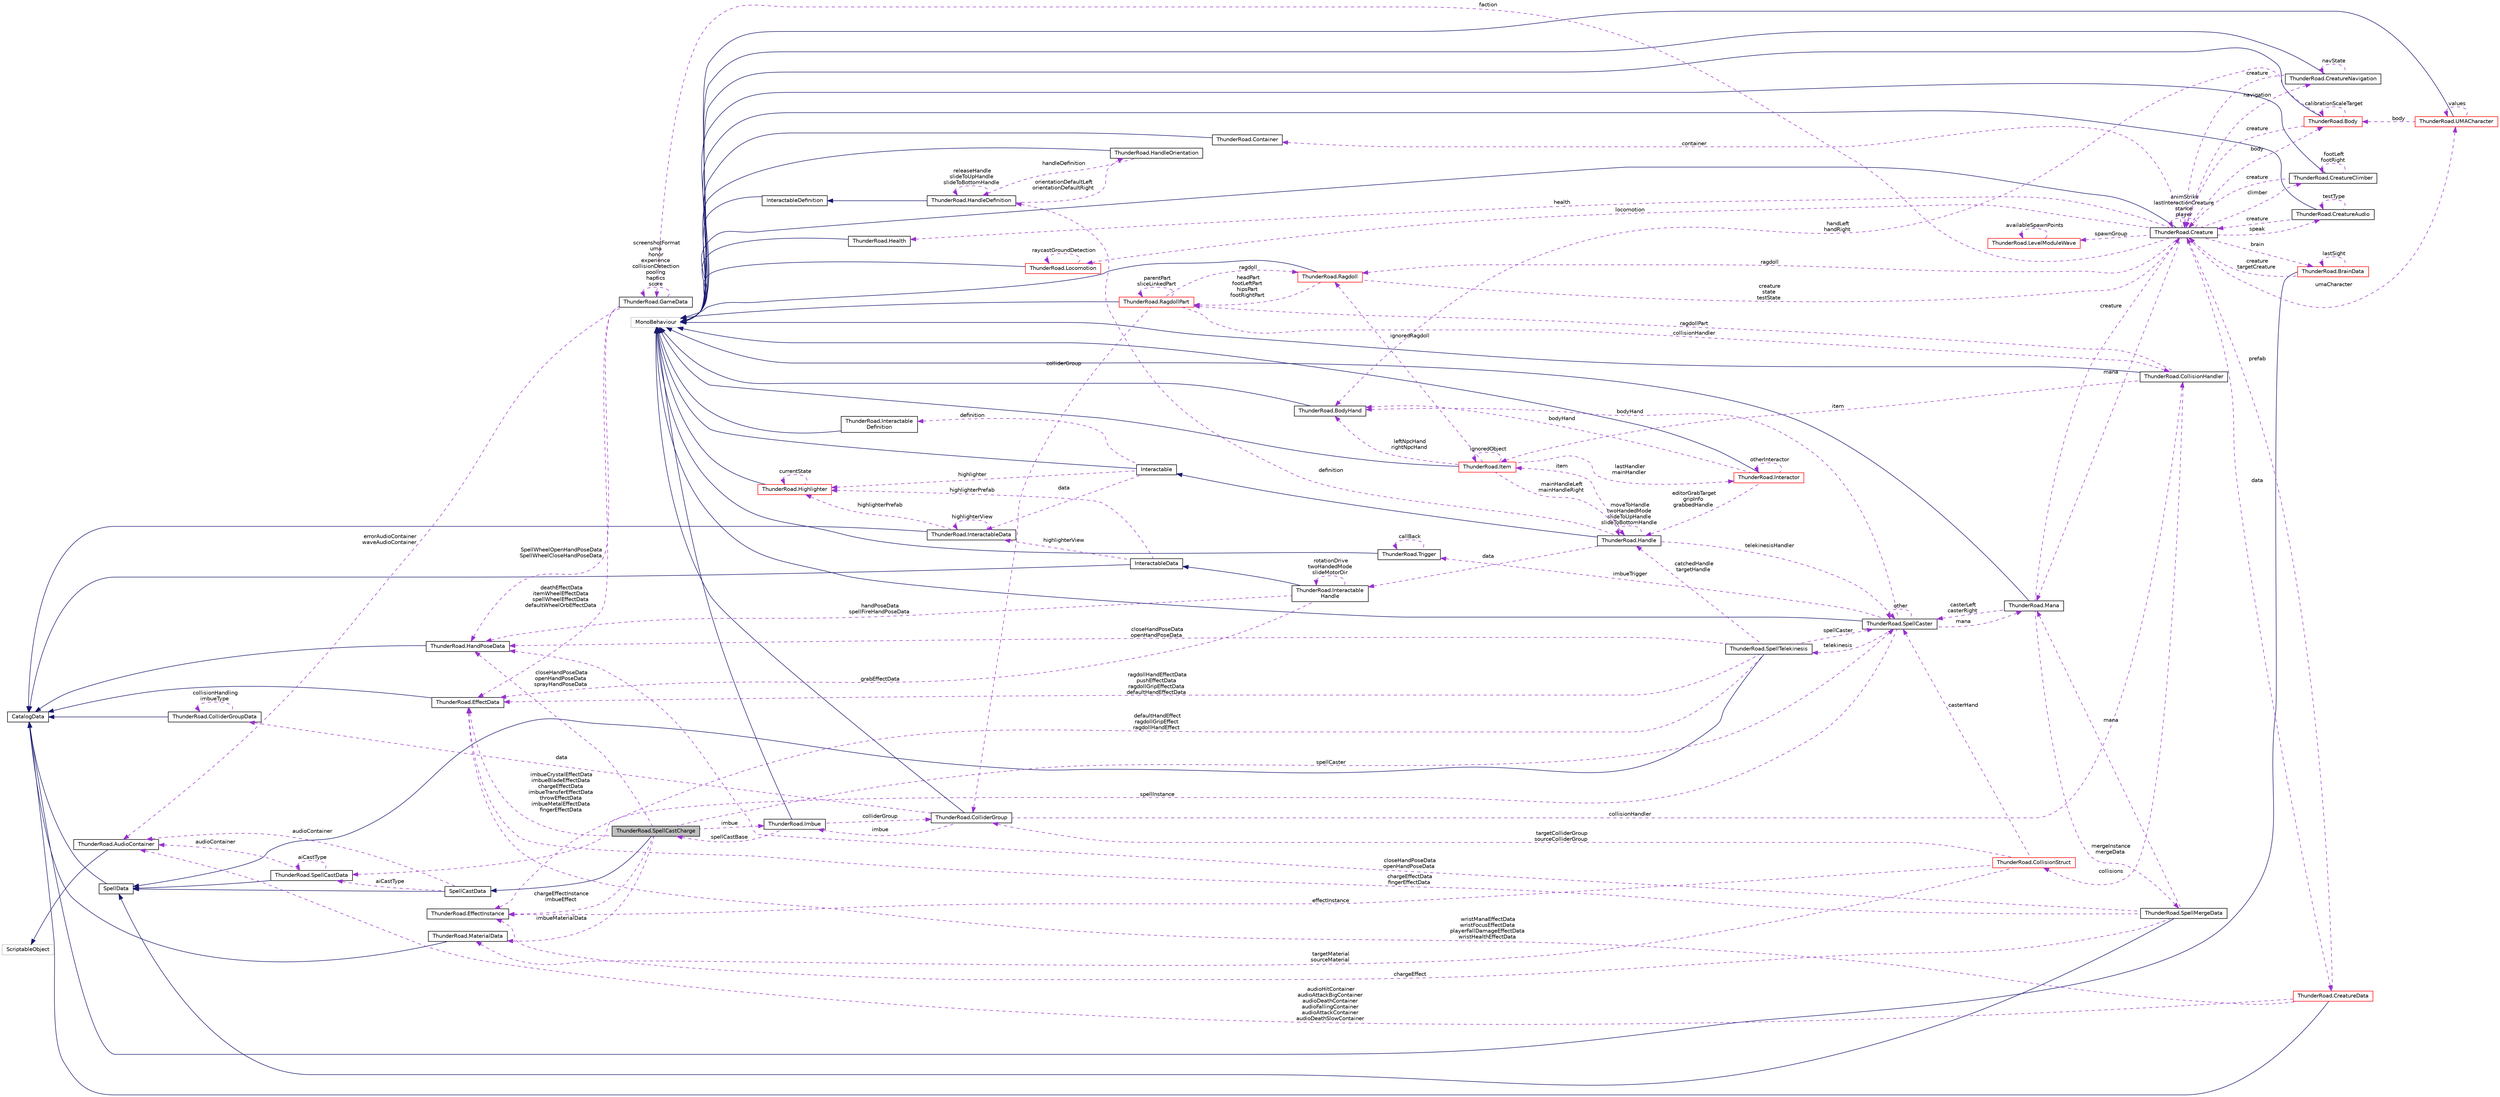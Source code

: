 digraph "ThunderRoad.SpellCastCharge"
{
 // LATEX_PDF_SIZE
  edge [fontname="Helvetica",fontsize="10",labelfontname="Helvetica",labelfontsize="10"];
  node [fontname="Helvetica",fontsize="10",shape=record];
  rankdir="LR";
  Node1 [label="ThunderRoad.SpellCastCharge",height=0.2,width=0.4,color="black", fillcolor="grey75", style="filled", fontcolor="black",tooltip="Class SpellCastCharge. Implements the ThunderRoad.SpellCastData"];
  Node2 -> Node1 [dir="back",color="midnightblue",fontsize="10",style="solid",fontname="Helvetica"];
  Node2 [label="SpellCastData",height=0.2,width=0.4,color="black", fillcolor="white", style="filled",URL="$class_thunder_road_1_1_spell_cast_data.html",tooltip="Class SpellCastData. Implements the ThunderRoad.SpellData"];
  Node3 -> Node2 [dir="back",color="midnightblue",fontsize="10",style="solid",fontname="Helvetica"];
  Node3 [label="SpellData",height=0.2,width=0.4,color="black", fillcolor="white", style="filled",URL="$class_thunder_road_1_1_spell_data.html",tooltip="Class SpellData. Implements the ThunderRoad.CatalogData"];
  Node4 -> Node3 [dir="back",color="midnightblue",fontsize="10",style="solid",fontname="Helvetica"];
  Node4 [label="CatalogData",height=0.2,width=0.4,color="black", fillcolor="white", style="filled",URL="$class_thunder_road_1_1_catalog_data.html",tooltip="Class CatalogData."];
  Node5 -> Node2 [dir="back",color="darkorchid3",fontsize="10",style="dashed",label=" audioContainer" ,fontname="Helvetica"];
  Node5 [label="ThunderRoad.AudioContainer",height=0.2,width=0.4,color="black", fillcolor="white", style="filled",URL="$class_thunder_road_1_1_audio_container.html",tooltip="Class AudioContainer. Implements the UnityEngine.ScriptableObject"];
  Node6 -> Node5 [dir="back",color="midnightblue",fontsize="10",style="solid",fontname="Helvetica"];
  Node6 [label="ScriptableObject",height=0.2,width=0.4,color="grey75", fillcolor="white", style="filled",tooltip=" "];
  Node7 -> Node2 [dir="back",color="darkorchid3",fontsize="10",style="dashed",label=" aiCastType" ,fontname="Helvetica"];
  Node7 [label="ThunderRoad.SpellCastData",height=0.2,width=0.4,color="black", fillcolor="white", style="filled",URL="$class_thunder_road_1_1_spell_cast_data.html",tooltip="Class SpellCastData. Implements the ThunderRoad.SpellData"];
  Node3 -> Node7 [dir="back",color="midnightblue",fontsize="10",style="solid",fontname="Helvetica"];
  Node5 -> Node7 [dir="back",color="darkorchid3",fontsize="10",style="dashed",label=" audioContainer" ,fontname="Helvetica"];
  Node7 -> Node7 [dir="back",color="darkorchid3",fontsize="10",style="dashed",label=" aiCastType" ,fontname="Helvetica"];
  Node8 -> Node1 [dir="back",color="darkorchid3",fontsize="10",style="dashed",label=" imbueMaterialData" ,fontname="Helvetica"];
  Node8 [label="ThunderRoad.MaterialData",height=0.2,width=0.4,color="black", fillcolor="white", style="filled",URL="$class_thunder_road_1_1_material_data.html",tooltip="Class MaterialData. Implements the ThunderRoad.CatalogData"];
  Node4 -> Node8 [dir="back",color="midnightblue",fontsize="10",style="solid",fontname="Helvetica"];
  Node9 -> Node1 [dir="back",color="darkorchid3",fontsize="10",style="dashed",label=" imbueCrystalEffectData\nimbueBladeEffectData\nchargeEffectData\nimbueTransferEffectData\nthrowEffectData\nimbueMetalEffectData\nfingerEffectData" ,fontname="Helvetica"];
  Node9 [label="ThunderRoad.EffectData",height=0.2,width=0.4,color="black", fillcolor="white", style="filled",URL="$class_thunder_road_1_1_effect_data.html",tooltip="Class EffectData. Implements the ThunderRoad.CatalogData"];
  Node4 -> Node9 [dir="back",color="midnightblue",fontsize="10",style="solid",fontname="Helvetica"];
  Node10 -> Node1 [dir="back",color="darkorchid3",fontsize="10",style="dashed",label=" closeHandPoseData\nopenHandPoseData\nsprayHandPoseData" ,fontname="Helvetica"];
  Node10 [label="ThunderRoad.HandPoseData",height=0.2,width=0.4,color="black", fillcolor="white", style="filled",URL="$class_thunder_road_1_1_hand_pose_data.html",tooltip="Class HandPoseData. Implements the ThunderRoad.CatalogData"];
  Node4 -> Node10 [dir="back",color="midnightblue",fontsize="10",style="solid",fontname="Helvetica"];
  Node11 -> Node1 [dir="back",color="darkorchid3",fontsize="10",style="dashed",label=" spellCaster" ,fontname="Helvetica"];
  Node11 [label="ThunderRoad.SpellCaster",height=0.2,width=0.4,color="black", fillcolor="white", style="filled",URL="$class_thunder_road_1_1_spell_caster.html",tooltip="Class SpellCaster. Implements the UnityEngine.MonoBehaviour"];
  Node12 -> Node11 [dir="back",color="midnightblue",fontsize="10",style="solid",fontname="Helvetica"];
  Node12 [label="MonoBehaviour",height=0.2,width=0.4,color="grey75", fillcolor="white", style="filled",tooltip=" "];
  Node13 -> Node11 [dir="back",color="darkorchid3",fontsize="10",style="dashed",label=" telekinesis" ,fontname="Helvetica"];
  Node13 [label="ThunderRoad.SpellTelekinesis",height=0.2,width=0.4,color="black", fillcolor="white", style="filled",URL="$class_thunder_road_1_1_spell_telekinesis.html",tooltip="Class SpellTelekinesis. Implements the ThunderRoad.SpellData"];
  Node3 -> Node13 [dir="back",color="midnightblue",fontsize="10",style="solid",fontname="Helvetica"];
  Node9 -> Node13 [dir="back",color="darkorchid3",fontsize="10",style="dashed",label=" ragdollHandEffectData\npushEffectData\nragdollGripEffectData\ndefaultHandEffectData" ,fontname="Helvetica"];
  Node10 -> Node13 [dir="back",color="darkorchid3",fontsize="10",style="dashed",label=" closeHandPoseData\nopenHandPoseData" ,fontname="Helvetica"];
  Node11 -> Node13 [dir="back",color="darkorchid3",fontsize="10",style="dashed",label=" spellCaster" ,fontname="Helvetica"];
  Node14 -> Node13 [dir="back",color="darkorchid3",fontsize="10",style="dashed",label=" catchedHandle\ntargetHandle" ,fontname="Helvetica"];
  Node14 [label="ThunderRoad.Handle",height=0.2,width=0.4,color="black", fillcolor="white", style="filled",URL="$class_thunder_road_1_1_handle.html",tooltip="Class Handle. Implements the ThunderRoad.Interactable"];
  Node15 -> Node14 [dir="back",color="midnightblue",fontsize="10",style="solid",fontname="Helvetica"];
  Node15 [label="Interactable",height=0.2,width=0.4,color="black", fillcolor="white", style="filled",URL="$class_thunder_road_1_1_interactable.html",tooltip="Class Interactable. Implements the UnityEngine.MonoBehaviour"];
  Node12 -> Node15 [dir="back",color="midnightblue",fontsize="10",style="solid",fontname="Helvetica"];
  Node16 -> Node15 [dir="back",color="darkorchid3",fontsize="10",style="dashed",label=" highlighter" ,fontname="Helvetica"];
  Node16 [label="ThunderRoad.Highlighter",height=0.2,width=0.4,color="red", fillcolor="white", style="filled",URL="$class_thunder_road_1_1_highlighter.html",tooltip="Class Highlighter. Implements the UnityEngine.MonoBehaviour"];
  Node12 -> Node16 [dir="back",color="midnightblue",fontsize="10",style="solid",fontname="Helvetica"];
  Node16 -> Node16 [dir="back",color="darkorchid3",fontsize="10",style="dashed",label=" currentState" ,fontname="Helvetica"];
  Node19 -> Node15 [dir="back",color="darkorchid3",fontsize="10",style="dashed",label=" data" ,fontname="Helvetica"];
  Node19 [label="ThunderRoad.InteractableData",height=0.2,width=0.4,color="black", fillcolor="white", style="filled",URL="$class_thunder_road_1_1_interactable_data.html",tooltip="Class InteractableData. Implements the ThunderRoad.CatalogData"];
  Node4 -> Node19 [dir="back",color="midnightblue",fontsize="10",style="solid",fontname="Helvetica"];
  Node16 -> Node19 [dir="back",color="darkorchid3",fontsize="10",style="dashed",label=" highlighterPrefab" ,fontname="Helvetica"];
  Node19 -> Node19 [dir="back",color="darkorchid3",fontsize="10",style="dashed",label=" highlighterView" ,fontname="Helvetica"];
  Node20 -> Node15 [dir="back",color="darkorchid3",fontsize="10",style="dashed",label=" definition" ,fontname="Helvetica"];
  Node20 [label="ThunderRoad.Interactable\lDefinition",height=0.2,width=0.4,color="black", fillcolor="white", style="filled",URL="$class_thunder_road_1_1_interactable_definition.html",tooltip="Class InteractableDefinition. Implements the UnityEngine.MonoBehaviour"];
  Node12 -> Node20 [dir="back",color="midnightblue",fontsize="10",style="solid",fontname="Helvetica"];
  Node21 -> Node14 [dir="back",color="darkorchid3",fontsize="10",style="dashed",label=" definition" ,fontname="Helvetica"];
  Node21 [label="ThunderRoad.HandleDefinition",height=0.2,width=0.4,color="black", fillcolor="white", style="filled",URL="$class_thunder_road_1_1_handle_definition.html",tooltip="Class HandleDefinition. Implements the ThunderRoad.InteractableDefinition"];
  Node22 -> Node21 [dir="back",color="midnightblue",fontsize="10",style="solid",fontname="Helvetica"];
  Node22 [label="InteractableDefinition",height=0.2,width=0.4,color="black", fillcolor="white", style="filled",URL="$class_thunder_road_1_1_interactable_definition.html",tooltip="Class InteractableDefinition. Implements the UnityEngine.MonoBehaviour"];
  Node12 -> Node22 [dir="back",color="midnightblue",fontsize="10",style="solid",fontname="Helvetica"];
  Node23 -> Node21 [dir="back",color="darkorchid3",fontsize="10",style="dashed",label=" orientationDefaultLeft\norientationDefaultRight" ,fontname="Helvetica"];
  Node23 [label="ThunderRoad.HandleOrientation",height=0.2,width=0.4,color="black", fillcolor="white", style="filled",URL="$class_thunder_road_1_1_handle_orientation.html",tooltip="Class HandleOrientation. Implements the UnityEngine.MonoBehaviour"];
  Node12 -> Node23 [dir="back",color="midnightblue",fontsize="10",style="solid",fontname="Helvetica"];
  Node21 -> Node23 [dir="back",color="darkorchid3",fontsize="10",style="dashed",label=" handleDefinition" ,fontname="Helvetica"];
  Node21 -> Node21 [dir="back",color="darkorchid3",fontsize="10",style="dashed",label=" releaseHandle\nslideToUpHandle\nslideToBottomHandle" ,fontname="Helvetica"];
  Node24 -> Node14 [dir="back",color="darkorchid3",fontsize="10",style="dashed",label=" data" ,fontname="Helvetica"];
  Node24 [label="ThunderRoad.Interactable\lHandle",height=0.2,width=0.4,color="black", fillcolor="white", style="filled",URL="$class_thunder_road_1_1_interactable_handle.html",tooltip="Class InteractableHandle. Implements the ThunderRoad.InteractableData"];
  Node25 -> Node24 [dir="back",color="midnightblue",fontsize="10",style="solid",fontname="Helvetica"];
  Node25 [label="InteractableData",height=0.2,width=0.4,color="black", fillcolor="white", style="filled",URL="$class_thunder_road_1_1_interactable_data.html",tooltip="Class InteractableData. Implements the ThunderRoad.CatalogData"];
  Node4 -> Node25 [dir="back",color="midnightblue",fontsize="10",style="solid",fontname="Helvetica"];
  Node16 -> Node25 [dir="back",color="darkorchid3",fontsize="10",style="dashed",label=" highlighterPrefab" ,fontname="Helvetica"];
  Node19 -> Node25 [dir="back",color="darkorchid3",fontsize="10",style="dashed",label=" highlighterView" ,fontname="Helvetica"];
  Node9 -> Node24 [dir="back",color="darkorchid3",fontsize="10",style="dashed",label=" grabEffectData" ,fontname="Helvetica"];
  Node24 -> Node24 [dir="back",color="darkorchid3",fontsize="10",style="dashed",label=" rotationDrive\ntwoHandedMode\nslideMotorDir" ,fontname="Helvetica"];
  Node10 -> Node24 [dir="back",color="darkorchid3",fontsize="10",style="dashed",label=" handPoseData\nspellFireHandPoseData" ,fontname="Helvetica"];
  Node11 -> Node14 [dir="back",color="darkorchid3",fontsize="10",style="dashed",label=" telekinesisHandler" ,fontname="Helvetica"];
  Node14 -> Node14 [dir="back",color="darkorchid3",fontsize="10",style="dashed",label=" moveToHandle\ntwoHandedMode\nslideToUpHandle\nslideToBottomHandle" ,fontname="Helvetica"];
  Node26 -> Node14 [dir="back",color="darkorchid3",fontsize="10",style="dashed",label=" item" ,fontname="Helvetica"];
  Node26 [label="ThunderRoad.Item",height=0.2,width=0.4,color="red", fillcolor="white", style="filled",URL="$class_thunder_road_1_1_item.html",tooltip="Class Item. Implements the UnityEngine.MonoBehaviour"];
  Node12 -> Node26 [dir="back",color="midnightblue",fontsize="10",style="solid",fontname="Helvetica"];
  Node27 -> Node26 [dir="back",color="darkorchid3",fontsize="10",style="dashed",label=" lastHandler\nmainHandler" ,fontname="Helvetica"];
  Node27 [label="ThunderRoad.Interactor",height=0.2,width=0.4,color="red", fillcolor="white", style="filled",URL="$class_thunder_road_1_1_interactor.html",tooltip="Class Interactor. Implements the UnityEngine.MonoBehaviour"];
  Node12 -> Node27 [dir="back",color="midnightblue",fontsize="10",style="solid",fontname="Helvetica"];
  Node27 -> Node27 [dir="back",color="darkorchid3",fontsize="10",style="dashed",label=" otherInteractor" ,fontname="Helvetica"];
  Node14 -> Node27 [dir="back",color="darkorchid3",fontsize="10",style="dashed",label=" editorGrabTarget\ngripInfo\ngrabbedHandle" ,fontname="Helvetica"];
  Node29 -> Node27 [dir="back",color="darkorchid3",fontsize="10",style="dashed",label=" bodyHand" ,fontname="Helvetica"];
  Node29 [label="ThunderRoad.BodyHand",height=0.2,width=0.4,color="black", fillcolor="white", style="filled",URL="$class_thunder_road_1_1_body_hand.html",tooltip="Class BodyHand. Implements the UnityEngine.MonoBehaviour"];
  Node12 -> Node29 [dir="back",color="midnightblue",fontsize="10",style="solid",fontname="Helvetica"];
  Node32 -> Node26 [dir="back",color="darkorchid3",fontsize="10",style="dashed",label=" ignoredRagdoll" ,fontname="Helvetica"];
  Node32 [label="ThunderRoad.Ragdoll",height=0.2,width=0.4,color="red", fillcolor="white", style="filled",URL="$class_thunder_road_1_1_ragdoll.html",tooltip="Class Ragdoll. Implements the UnityEngine.MonoBehaviour"];
  Node12 -> Node32 [dir="back",color="midnightblue",fontsize="10",style="solid",fontname="Helvetica"];
  Node34 -> Node32 [dir="back",color="darkorchid3",fontsize="10",style="dashed",label=" headPart\nfootLeftPart\nhipsPart\nfootRightPart" ,fontname="Helvetica"];
  Node34 [label="ThunderRoad.RagdollPart",height=0.2,width=0.4,color="red", fillcolor="white", style="filled",URL="$class_thunder_road_1_1_ragdoll_part.html",tooltip="Class RagdollPart. Implements the UnityEngine.MonoBehaviour"];
  Node12 -> Node34 [dir="back",color="midnightblue",fontsize="10",style="solid",fontname="Helvetica"];
  Node35 -> Node34 [dir="back",color="darkorchid3",fontsize="10",style="dashed",label=" collisionHandler" ,fontname="Helvetica"];
  Node35 [label="ThunderRoad.CollisionHandler",height=0.2,width=0.4,color="black", fillcolor="white", style="filled",URL="$class_thunder_road_1_1_collision_handler.html",tooltip="Class CollisionHandler. Implements the UnityEngine.MonoBehaviour"];
  Node12 -> Node35 [dir="back",color="midnightblue",fontsize="10",style="solid",fontname="Helvetica"];
  Node34 -> Node35 [dir="back",color="darkorchid3",fontsize="10",style="dashed",label=" ragdollPart" ,fontname="Helvetica"];
  Node36 -> Node35 [dir="back",color="darkorchid3",fontsize="10",style="dashed",label=" collisions" ,fontname="Helvetica"];
  Node36 [label="ThunderRoad.CollisionStruct",height=0.2,width=0.4,color="red", fillcolor="white", style="filled",URL="$struct_thunder_road_1_1_collision_struct.html",tooltip="Struct CollisionStruct"];
  Node8 -> Node36 [dir="back",color="darkorchid3",fontsize="10",style="dashed",label=" targetMaterial\nsourceMaterial" ,fontname="Helvetica"];
  Node11 -> Node36 [dir="back",color="darkorchid3",fontsize="10",style="dashed",label=" casterHand" ,fontname="Helvetica"];
  Node37 -> Node36 [dir="back",color="darkorchid3",fontsize="10",style="dashed",label=" effectInstance" ,fontname="Helvetica"];
  Node37 [label="ThunderRoad.EffectInstance",height=0.2,width=0.4,color="black", fillcolor="white", style="filled",URL="$class_thunder_road_1_1_effect_instance.html",tooltip="Class EffectInstance."];
  Node38 -> Node36 [dir="back",color="darkorchid3",fontsize="10",style="dashed",label=" targetColliderGroup\nsourceColliderGroup" ,fontname="Helvetica"];
  Node38 [label="ThunderRoad.ColliderGroup",height=0.2,width=0.4,color="black", fillcolor="white", style="filled",URL="$class_thunder_road_1_1_collider_group.html",tooltip="Class ColliderGroup. Implements the UnityEngine.MonoBehaviour"];
  Node12 -> Node38 [dir="back",color="midnightblue",fontsize="10",style="solid",fontname="Helvetica"];
  Node35 -> Node38 [dir="back",color="darkorchid3",fontsize="10",style="dashed",label=" collisionHandler" ,fontname="Helvetica"];
  Node39 -> Node38 [dir="back",color="darkorchid3",fontsize="10",style="dashed",label=" data" ,fontname="Helvetica"];
  Node39 [label="ThunderRoad.ColliderGroupData",height=0.2,width=0.4,color="black", fillcolor="white", style="filled",URL="$class_thunder_road_1_1_collider_group_data.html",tooltip="Class ColliderGroupData. Implements the ThunderRoad.CatalogData"];
  Node4 -> Node39 [dir="back",color="midnightblue",fontsize="10",style="solid",fontname="Helvetica"];
  Node39 -> Node39 [dir="back",color="darkorchid3",fontsize="10",style="dashed",label=" collisionHandling\nimbueType" ,fontname="Helvetica"];
  Node40 -> Node38 [dir="back",color="darkorchid3",fontsize="10",style="dashed",label=" imbue" ,fontname="Helvetica"];
  Node40 [label="ThunderRoad.Imbue",height=0.2,width=0.4,color="black", fillcolor="white", style="filled",URL="$class_thunder_road_1_1_imbue.html",tooltip="Class Imbue. Implements the UnityEngine.MonoBehaviour"];
  Node12 -> Node40 [dir="back",color="midnightblue",fontsize="10",style="solid",fontname="Helvetica"];
  Node38 -> Node40 [dir="back",color="darkorchid3",fontsize="10",style="dashed",label=" colliderGroup" ,fontname="Helvetica"];
  Node1 -> Node40 [dir="back",color="darkorchid3",fontsize="10",style="dashed",label=" spellCastBase" ,fontname="Helvetica"];
  Node26 -> Node35 [dir="back",color="darkorchid3",fontsize="10",style="dashed",label=" item" ,fontname="Helvetica"];
  Node34 -> Node34 [dir="back",color="darkorchid3",fontsize="10",style="dashed",label=" parentPart\nsliceLinkedPart" ,fontname="Helvetica"];
  Node32 -> Node34 [dir="back",color="darkorchid3",fontsize="10",style="dashed",label=" ragdoll" ,fontname="Helvetica"];
  Node38 -> Node34 [dir="back",color="darkorchid3",fontsize="10",style="dashed",label=" colliderGroup" ,fontname="Helvetica"];
  Node47 -> Node32 [dir="back",color="darkorchid3",fontsize="10",style="dashed",label=" creature\nstate\ntestState" ,fontname="Helvetica"];
  Node47 [label="ThunderRoad.Creature",height=0.2,width=0.4,color="black", fillcolor="white", style="filled",URL="$class_thunder_road_1_1_creature.html",tooltip="Class Creature. Implements the UnityEngine.MonoBehaviour"];
  Node12 -> Node47 [dir="back",color="midnightblue",fontsize="10",style="solid",fontname="Helvetica"];
  Node48 -> Node47 [dir="back",color="darkorchid3",fontsize="10",style="dashed",label=" climber" ,fontname="Helvetica"];
  Node48 [label="ThunderRoad.CreatureClimber",height=0.2,width=0.4,color="black", fillcolor="white", style="filled",URL="$class_thunder_road_1_1_creature_climber.html",tooltip="Class CreatureClimber. Implements the UnityEngine.MonoBehaviour"];
  Node12 -> Node48 [dir="back",color="midnightblue",fontsize="10",style="solid",fontname="Helvetica"];
  Node48 -> Node48 [dir="back",color="darkorchid3",fontsize="10",style="dashed",label=" footLeft\nfootRight" ,fontname="Helvetica"];
  Node47 -> Node48 [dir="back",color="darkorchid3",fontsize="10",style="dashed",label=" creature" ,fontname="Helvetica"];
  Node49 -> Node47 [dir="back",color="darkorchid3",fontsize="10",style="dashed",label=" health" ,fontname="Helvetica"];
  Node49 [label="ThunderRoad.Health",height=0.2,width=0.4,color="black", fillcolor="white", style="filled",URL="$class_thunder_road_1_1_health.html",tooltip="Class Health. Implements the UnityEngine.MonoBehaviour"];
  Node12 -> Node49 [dir="back",color="midnightblue",fontsize="10",style="solid",fontname="Helvetica"];
  Node50 -> Node47 [dir="back",color="darkorchid3",fontsize="10",style="dashed",label=" faction" ,fontname="Helvetica"];
  Node50 [label="ThunderRoad.GameData",height=0.2,width=0.4,color="black", fillcolor="white", style="filled",URL="$class_thunder_road_1_1_game_data.html",tooltip="Class GameData."];
  Node50 -> Node50 [dir="back",color="darkorchid3",fontsize="10",style="dashed",label=" screenshotFormat\numa\nhonor\nexperience\ncollisionDetection\npooling\nhaptics\nscore" ,fontname="Helvetica"];
  Node9 -> Node50 [dir="back",color="darkorchid3",fontsize="10",style="dashed",label=" deathEffectData\nitemWheelEffectData\nspellWheelEffectData\ndefaultWheelOrbEffectData" ,fontname="Helvetica"];
  Node10 -> Node50 [dir="back",color="darkorchid3",fontsize="10",style="dashed",label=" SpellWheelOpenHandPoseData\nSpellWheelCloseHandPoseData" ,fontname="Helvetica"];
  Node5 -> Node50 [dir="back",color="darkorchid3",fontsize="10",style="dashed",label=" errorAudioContainer\nwaveAudioContainer" ,fontname="Helvetica"];
  Node51 -> Node47 [dir="back",color="darkorchid3",fontsize="10",style="dashed",label=" spawnGroup" ,fontname="Helvetica"];
  Node51 [label="ThunderRoad.LevelModuleWave",height=0.2,width=0.4,color="red", fillcolor="white", style="filled",URL="$class_thunder_road_1_1_level_module_wave.html",tooltip="Class LevelModuleWave. Implements the ThunderRoad.LevelModule"];
  Node51 -> Node51 [dir="back",color="darkorchid3",fontsize="10",style="dashed",label=" availableSpawnPoints" ,fontname="Helvetica"];
  Node54 -> Node47 [dir="back",color="darkorchid3",fontsize="10",style="dashed",label=" data" ,fontname="Helvetica"];
  Node54 [label="ThunderRoad.CreatureData",height=0.2,width=0.4,color="red", fillcolor="white", style="filled",URL="$class_thunder_road_1_1_creature_data.html",tooltip="Class CreatureData. Implements the ThunderRoad.CatalogData"];
  Node4 -> Node54 [dir="back",color="midnightblue",fontsize="10",style="solid",fontname="Helvetica"];
  Node9 -> Node54 [dir="back",color="darkorchid3",fontsize="10",style="dashed",label=" wristManaEffectData\nwristFocusEffectData\nplayerFallDamageEffectData\nwristHealthEffectData" ,fontname="Helvetica"];
  Node5 -> Node54 [dir="back",color="darkorchid3",fontsize="10",style="dashed",label=" audioHitContainer\naudioAttackBigContainer\naudioDeathContainer\naudioFallingContainer\naudioAttackContainer\naudioDeathSlowContainer" ,fontname="Helvetica"];
  Node47 -> Node54 [dir="back",color="darkorchid3",fontsize="10",style="dashed",label=" prefab" ,fontname="Helvetica"];
  Node57 -> Node47 [dir="back",color="darkorchid3",fontsize="10",style="dashed",label=" locomotion" ,fontname="Helvetica"];
  Node57 [label="ThunderRoad.Locomotion",height=0.2,width=0.4,color="red", fillcolor="white", style="filled",URL="$class_thunder_road_1_1_locomotion.html",tooltip="Class Locomotion. Implements the UnityEngine.MonoBehaviour"];
  Node12 -> Node57 [dir="back",color="midnightblue",fontsize="10",style="solid",fontname="Helvetica"];
  Node57 -> Node57 [dir="back",color="darkorchid3",fontsize="10",style="dashed",label=" raycastGroundDetection" ,fontname="Helvetica"];
  Node32 -> Node47 [dir="back",color="darkorchid3",fontsize="10",style="dashed",label=" ragdoll" ,fontname="Helvetica"];
  Node62 -> Node47 [dir="back",color="darkorchid3",fontsize="10",style="dashed",label=" body" ,fontname="Helvetica"];
  Node62 [label="ThunderRoad.Body",height=0.2,width=0.4,color="red", fillcolor="white", style="filled",URL="$class_thunder_road_1_1_body.html",tooltip="Class Body. Implements the UnityEngine.MonoBehaviour"];
  Node12 -> Node62 [dir="back",color="midnightblue",fontsize="10",style="solid",fontname="Helvetica"];
  Node62 -> Node62 [dir="back",color="darkorchid3",fontsize="10",style="dashed",label=" calibrationScaleTarget" ,fontname="Helvetica"];
  Node47 -> Node62 [dir="back",color="darkorchid3",fontsize="10",style="dashed",label=" creature" ,fontname="Helvetica"];
  Node29 -> Node62 [dir="back",color="darkorchid3",fontsize="10",style="dashed",label=" handLeft\nhandRight" ,fontname="Helvetica"];
  Node73 -> Node47 [dir="back",color="darkorchid3",fontsize="10",style="dashed",label=" speak" ,fontname="Helvetica"];
  Node73 [label="ThunderRoad.CreatureAudio",height=0.2,width=0.4,color="black", fillcolor="white", style="filled",URL="$class_thunder_road_1_1_creature_audio.html",tooltip="Class CreatureAudio. Implements the UnityEngine.MonoBehaviour"];
  Node12 -> Node73 [dir="back",color="midnightblue",fontsize="10",style="solid",fontname="Helvetica"];
  Node73 -> Node73 [dir="back",color="darkorchid3",fontsize="10",style="dashed",label=" testType" ,fontname="Helvetica"];
  Node47 -> Node73 [dir="back",color="darkorchid3",fontsize="10",style="dashed",label=" creature" ,fontname="Helvetica"];
  Node47 -> Node47 [dir="back",color="darkorchid3",fontsize="10",style="dashed",label=" animStrike\nlastInteractionCreature\nstance\nplayer" ,fontname="Helvetica"];
  Node74 -> Node47 [dir="back",color="darkorchid3",fontsize="10",style="dashed",label=" mana" ,fontname="Helvetica"];
  Node74 [label="ThunderRoad.Mana",height=0.2,width=0.4,color="black", fillcolor="white", style="filled",URL="$class_thunder_road_1_1_mana.html",tooltip="Class Mana. Implements the UnityEngine.MonoBehaviour"];
  Node12 -> Node74 [dir="back",color="midnightblue",fontsize="10",style="solid",fontname="Helvetica"];
  Node75 -> Node74 [dir="back",color="darkorchid3",fontsize="10",style="dashed",label=" mergeInstance\nmergeData" ,fontname="Helvetica"];
  Node75 [label="ThunderRoad.SpellMergeData",height=0.2,width=0.4,color="black", fillcolor="white", style="filled",URL="$class_thunder_road_1_1_spell_merge_data.html",tooltip="Class SpellMergeData. Implements the ThunderRoad.SpellData"];
  Node3 -> Node75 [dir="back",color="midnightblue",fontsize="10",style="solid",fontname="Helvetica"];
  Node9 -> Node75 [dir="back",color="darkorchid3",fontsize="10",style="dashed",label=" chargeEffectData\nfingerEffectData" ,fontname="Helvetica"];
  Node10 -> Node75 [dir="back",color="darkorchid3",fontsize="10",style="dashed",label=" closeHandPoseData\nopenHandPoseData" ,fontname="Helvetica"];
  Node74 -> Node75 [dir="back",color="darkorchid3",fontsize="10",style="dashed",label=" mana" ,fontname="Helvetica"];
  Node37 -> Node75 [dir="back",color="darkorchid3",fontsize="10",style="dashed",label=" chargeEffect" ,fontname="Helvetica"];
  Node11 -> Node74 [dir="back",color="darkorchid3",fontsize="10",style="dashed",label=" casterLeft\ncasterRight" ,fontname="Helvetica"];
  Node47 -> Node74 [dir="back",color="darkorchid3",fontsize="10",style="dashed",label=" creature" ,fontname="Helvetica"];
  Node76 -> Node47 [dir="back",color="darkorchid3",fontsize="10",style="dashed",label=" umaCharacter" ,fontname="Helvetica"];
  Node76 [label="ThunderRoad.UMACharacter",height=0.2,width=0.4,color="red", fillcolor="white", style="filled",URL="$class_thunder_road_1_1_u_m_a_character.html",tooltip="Class UMACharacter. Implements the UnityEngine.MonoBehaviour"];
  Node12 -> Node76 [dir="back",color="midnightblue",fontsize="10",style="solid",fontname="Helvetica"];
  Node62 -> Node76 [dir="back",color="darkorchid3",fontsize="10",style="dashed",label=" body" ,fontname="Helvetica"];
  Node76 -> Node76 [dir="back",color="darkorchid3",fontsize="10",style="dashed",label=" values" ,fontname="Helvetica"];
  Node77 -> Node47 [dir="back",color="darkorchid3",fontsize="10",style="dashed",label=" container" ,fontname="Helvetica"];
  Node77 [label="ThunderRoad.Container",height=0.2,width=0.4,color="black", fillcolor="white", style="filled",URL="$class_thunder_road_1_1_container.html",tooltip="Class Container. Implements the UnityEngine.MonoBehaviour"];
  Node12 -> Node77 [dir="back",color="midnightblue",fontsize="10",style="solid",fontname="Helvetica"];
  Node78 -> Node47 [dir="back",color="darkorchid3",fontsize="10",style="dashed",label=" brain" ,fontname="Helvetica"];
  Node78 [label="ThunderRoad.BrainData",height=0.2,width=0.4,color="red", fillcolor="white", style="filled",URL="$class_thunder_road_1_1_brain_data.html",tooltip="Class BrainData. Implements the ThunderRoad.CatalogData"];
  Node4 -> Node78 [dir="back",color="midnightblue",fontsize="10",style="solid",fontname="Helvetica"];
  Node47 -> Node78 [dir="back",color="darkorchid3",fontsize="10",style="dashed",label=" creature\ntargetCreature" ,fontname="Helvetica"];
  Node78 -> Node78 [dir="back",color="darkorchid3",fontsize="10",style="dashed",label=" lastSight" ,fontname="Helvetica"];
  Node86 -> Node47 [dir="back",color="darkorchid3",fontsize="10",style="dashed",label=" navigation" ,fontname="Helvetica"];
  Node86 [label="ThunderRoad.CreatureNavigation",height=0.2,width=0.4,color="black", fillcolor="white", style="filled",URL="$class_thunder_road_1_1_creature_navigation.html",tooltip="Class CreatureNavigation. Implements the UnityEngine.MonoBehaviour"];
  Node12 -> Node86 [dir="back",color="midnightblue",fontsize="10",style="solid",fontname="Helvetica"];
  Node47 -> Node86 [dir="back",color="darkorchid3",fontsize="10",style="dashed",label=" creature" ,fontname="Helvetica"];
  Node86 -> Node86 [dir="back",color="darkorchid3",fontsize="10",style="dashed",label=" navState" ,fontname="Helvetica"];
  Node14 -> Node26 [dir="back",color="darkorchid3",fontsize="10",style="dashed",label=" mainHandleLeft\nmainHandleRight" ,fontname="Helvetica"];
  Node26 -> Node26 [dir="back",color="darkorchid3",fontsize="10",style="dashed",label=" ignoredObject" ,fontname="Helvetica"];
  Node29 -> Node26 [dir="back",color="darkorchid3",fontsize="10",style="dashed",label=" leftNpcHand\nrightNpcHand" ,fontname="Helvetica"];
  Node37 -> Node13 [dir="back",color="darkorchid3",fontsize="10",style="dashed",label=" defaultHandEffect\nragdollGripEffect\nragdollHandEffect" ,fontname="Helvetica"];
  Node11 -> Node11 [dir="back",color="darkorchid3",fontsize="10",style="dashed",label=" other" ,fontname="Helvetica"];
  Node7 -> Node11 [dir="back",color="darkorchid3",fontsize="10",style="dashed",label=" spellInstance" ,fontname="Helvetica"];
  Node74 -> Node11 [dir="back",color="darkorchid3",fontsize="10",style="dashed",label=" mana" ,fontname="Helvetica"];
  Node92 -> Node11 [dir="back",color="darkorchid3",fontsize="10",style="dashed",label=" imbueTrigger" ,fontname="Helvetica"];
  Node92 [label="ThunderRoad.Trigger",height=0.2,width=0.4,color="black", fillcolor="white", style="filled",URL="$class_thunder_road_1_1_trigger.html",tooltip="Class Trigger. Implements the UnityEngine.MonoBehaviour"];
  Node12 -> Node92 [dir="back",color="midnightblue",fontsize="10",style="solid",fontname="Helvetica"];
  Node92 -> Node92 [dir="back",color="darkorchid3",fontsize="10",style="dashed",label=" callBack" ,fontname="Helvetica"];
  Node29 -> Node11 [dir="back",color="darkorchid3",fontsize="10",style="dashed",label=" bodyHand" ,fontname="Helvetica"];
  Node40 -> Node1 [dir="back",color="darkorchid3",fontsize="10",style="dashed",label=" imbue" ,fontname="Helvetica"];
  Node37 -> Node1 [dir="back",color="darkorchid3",fontsize="10",style="dashed",label=" chargeEffectInstance\nimbueEffect" ,fontname="Helvetica"];
}
